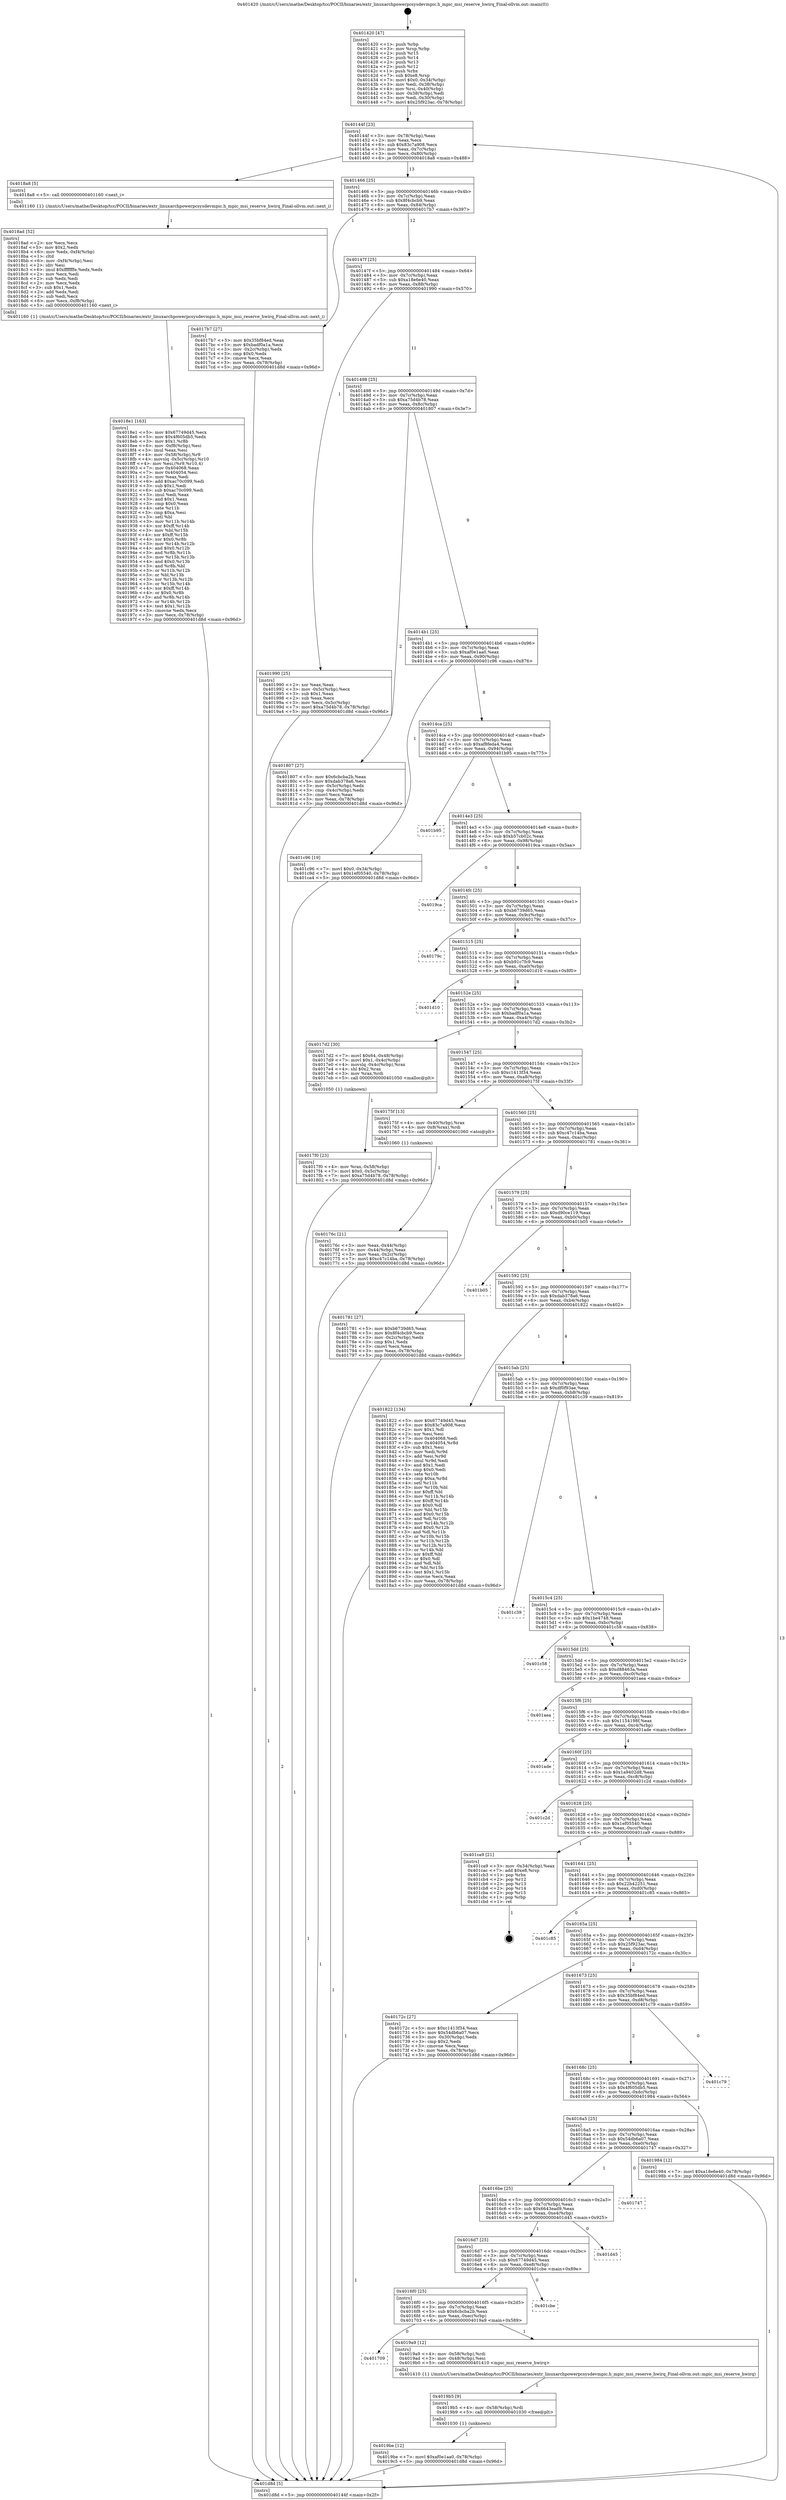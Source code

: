 digraph "0x401420" {
  label = "0x401420 (/mnt/c/Users/mathe/Desktop/tcc/POCII/binaries/extr_linuxarchpowerpcsysdevmpic.h_mpic_msi_reserve_hwirq_Final-ollvm.out::main(0))"
  labelloc = "t"
  node[shape=record]

  Entry [label="",width=0.3,height=0.3,shape=circle,fillcolor=black,style=filled]
  "0x40144f" [label="{
     0x40144f [23]\l
     | [instrs]\l
     &nbsp;&nbsp;0x40144f \<+3\>: mov -0x78(%rbp),%eax\l
     &nbsp;&nbsp;0x401452 \<+2\>: mov %eax,%ecx\l
     &nbsp;&nbsp;0x401454 \<+6\>: sub $0x83c7a908,%ecx\l
     &nbsp;&nbsp;0x40145a \<+3\>: mov %eax,-0x7c(%rbp)\l
     &nbsp;&nbsp;0x40145d \<+3\>: mov %ecx,-0x80(%rbp)\l
     &nbsp;&nbsp;0x401460 \<+6\>: je 00000000004018a8 \<main+0x488\>\l
  }"]
  "0x4018a8" [label="{
     0x4018a8 [5]\l
     | [instrs]\l
     &nbsp;&nbsp;0x4018a8 \<+5\>: call 0000000000401160 \<next_i\>\l
     | [calls]\l
     &nbsp;&nbsp;0x401160 \{1\} (/mnt/c/Users/mathe/Desktop/tcc/POCII/binaries/extr_linuxarchpowerpcsysdevmpic.h_mpic_msi_reserve_hwirq_Final-ollvm.out::next_i)\l
  }"]
  "0x401466" [label="{
     0x401466 [25]\l
     | [instrs]\l
     &nbsp;&nbsp;0x401466 \<+5\>: jmp 000000000040146b \<main+0x4b\>\l
     &nbsp;&nbsp;0x40146b \<+3\>: mov -0x7c(%rbp),%eax\l
     &nbsp;&nbsp;0x40146e \<+5\>: sub $0x8f4cbcb9,%eax\l
     &nbsp;&nbsp;0x401473 \<+6\>: mov %eax,-0x84(%rbp)\l
     &nbsp;&nbsp;0x401479 \<+6\>: je 00000000004017b7 \<main+0x397\>\l
  }"]
  Exit [label="",width=0.3,height=0.3,shape=circle,fillcolor=black,style=filled,peripheries=2]
  "0x4017b7" [label="{
     0x4017b7 [27]\l
     | [instrs]\l
     &nbsp;&nbsp;0x4017b7 \<+5\>: mov $0x35bf84ed,%eax\l
     &nbsp;&nbsp;0x4017bc \<+5\>: mov $0xbadf0a1a,%ecx\l
     &nbsp;&nbsp;0x4017c1 \<+3\>: mov -0x2c(%rbp),%edx\l
     &nbsp;&nbsp;0x4017c4 \<+3\>: cmp $0x0,%edx\l
     &nbsp;&nbsp;0x4017c7 \<+3\>: cmove %ecx,%eax\l
     &nbsp;&nbsp;0x4017ca \<+3\>: mov %eax,-0x78(%rbp)\l
     &nbsp;&nbsp;0x4017cd \<+5\>: jmp 0000000000401d8d \<main+0x96d\>\l
  }"]
  "0x40147f" [label="{
     0x40147f [25]\l
     | [instrs]\l
     &nbsp;&nbsp;0x40147f \<+5\>: jmp 0000000000401484 \<main+0x64\>\l
     &nbsp;&nbsp;0x401484 \<+3\>: mov -0x7c(%rbp),%eax\l
     &nbsp;&nbsp;0x401487 \<+5\>: sub $0xa18e6e40,%eax\l
     &nbsp;&nbsp;0x40148c \<+6\>: mov %eax,-0x88(%rbp)\l
     &nbsp;&nbsp;0x401492 \<+6\>: je 0000000000401990 \<main+0x570\>\l
  }"]
  "0x4019be" [label="{
     0x4019be [12]\l
     | [instrs]\l
     &nbsp;&nbsp;0x4019be \<+7\>: movl $0xaf0e1aa0,-0x78(%rbp)\l
     &nbsp;&nbsp;0x4019c5 \<+5\>: jmp 0000000000401d8d \<main+0x96d\>\l
  }"]
  "0x401990" [label="{
     0x401990 [25]\l
     | [instrs]\l
     &nbsp;&nbsp;0x401990 \<+2\>: xor %eax,%eax\l
     &nbsp;&nbsp;0x401992 \<+3\>: mov -0x5c(%rbp),%ecx\l
     &nbsp;&nbsp;0x401995 \<+3\>: sub $0x1,%eax\l
     &nbsp;&nbsp;0x401998 \<+2\>: sub %eax,%ecx\l
     &nbsp;&nbsp;0x40199a \<+3\>: mov %ecx,-0x5c(%rbp)\l
     &nbsp;&nbsp;0x40199d \<+7\>: movl $0xa75d4b78,-0x78(%rbp)\l
     &nbsp;&nbsp;0x4019a4 \<+5\>: jmp 0000000000401d8d \<main+0x96d\>\l
  }"]
  "0x401498" [label="{
     0x401498 [25]\l
     | [instrs]\l
     &nbsp;&nbsp;0x401498 \<+5\>: jmp 000000000040149d \<main+0x7d\>\l
     &nbsp;&nbsp;0x40149d \<+3\>: mov -0x7c(%rbp),%eax\l
     &nbsp;&nbsp;0x4014a0 \<+5\>: sub $0xa75d4b78,%eax\l
     &nbsp;&nbsp;0x4014a5 \<+6\>: mov %eax,-0x8c(%rbp)\l
     &nbsp;&nbsp;0x4014ab \<+6\>: je 0000000000401807 \<main+0x3e7\>\l
  }"]
  "0x4019b5" [label="{
     0x4019b5 [9]\l
     | [instrs]\l
     &nbsp;&nbsp;0x4019b5 \<+4\>: mov -0x58(%rbp),%rdi\l
     &nbsp;&nbsp;0x4019b9 \<+5\>: call 0000000000401030 \<free@plt\>\l
     | [calls]\l
     &nbsp;&nbsp;0x401030 \{1\} (unknown)\l
  }"]
  "0x401807" [label="{
     0x401807 [27]\l
     | [instrs]\l
     &nbsp;&nbsp;0x401807 \<+5\>: mov $0x6cbcba2b,%eax\l
     &nbsp;&nbsp;0x40180c \<+5\>: mov $0xdab378a6,%ecx\l
     &nbsp;&nbsp;0x401811 \<+3\>: mov -0x5c(%rbp),%edx\l
     &nbsp;&nbsp;0x401814 \<+3\>: cmp -0x4c(%rbp),%edx\l
     &nbsp;&nbsp;0x401817 \<+3\>: cmovl %ecx,%eax\l
     &nbsp;&nbsp;0x40181a \<+3\>: mov %eax,-0x78(%rbp)\l
     &nbsp;&nbsp;0x40181d \<+5\>: jmp 0000000000401d8d \<main+0x96d\>\l
  }"]
  "0x4014b1" [label="{
     0x4014b1 [25]\l
     | [instrs]\l
     &nbsp;&nbsp;0x4014b1 \<+5\>: jmp 00000000004014b6 \<main+0x96\>\l
     &nbsp;&nbsp;0x4014b6 \<+3\>: mov -0x7c(%rbp),%eax\l
     &nbsp;&nbsp;0x4014b9 \<+5\>: sub $0xaf0e1aa0,%eax\l
     &nbsp;&nbsp;0x4014be \<+6\>: mov %eax,-0x90(%rbp)\l
     &nbsp;&nbsp;0x4014c4 \<+6\>: je 0000000000401c96 \<main+0x876\>\l
  }"]
  "0x401709" [label="{
     0x401709\l
  }", style=dashed]
  "0x401c96" [label="{
     0x401c96 [19]\l
     | [instrs]\l
     &nbsp;&nbsp;0x401c96 \<+7\>: movl $0x0,-0x34(%rbp)\l
     &nbsp;&nbsp;0x401c9d \<+7\>: movl $0x1ef05540,-0x78(%rbp)\l
     &nbsp;&nbsp;0x401ca4 \<+5\>: jmp 0000000000401d8d \<main+0x96d\>\l
  }"]
  "0x4014ca" [label="{
     0x4014ca [25]\l
     | [instrs]\l
     &nbsp;&nbsp;0x4014ca \<+5\>: jmp 00000000004014cf \<main+0xaf\>\l
     &nbsp;&nbsp;0x4014cf \<+3\>: mov -0x7c(%rbp),%eax\l
     &nbsp;&nbsp;0x4014d2 \<+5\>: sub $0xaf8feda4,%eax\l
     &nbsp;&nbsp;0x4014d7 \<+6\>: mov %eax,-0x94(%rbp)\l
     &nbsp;&nbsp;0x4014dd \<+6\>: je 0000000000401b95 \<main+0x775\>\l
  }"]
  "0x4019a9" [label="{
     0x4019a9 [12]\l
     | [instrs]\l
     &nbsp;&nbsp;0x4019a9 \<+4\>: mov -0x58(%rbp),%rdi\l
     &nbsp;&nbsp;0x4019ad \<+3\>: mov -0x48(%rbp),%esi\l
     &nbsp;&nbsp;0x4019b0 \<+5\>: call 0000000000401410 \<mpic_msi_reserve_hwirq\>\l
     | [calls]\l
     &nbsp;&nbsp;0x401410 \{1\} (/mnt/c/Users/mathe/Desktop/tcc/POCII/binaries/extr_linuxarchpowerpcsysdevmpic.h_mpic_msi_reserve_hwirq_Final-ollvm.out::mpic_msi_reserve_hwirq)\l
  }"]
  "0x401b95" [label="{
     0x401b95\l
  }", style=dashed]
  "0x4014e3" [label="{
     0x4014e3 [25]\l
     | [instrs]\l
     &nbsp;&nbsp;0x4014e3 \<+5\>: jmp 00000000004014e8 \<main+0xc8\>\l
     &nbsp;&nbsp;0x4014e8 \<+3\>: mov -0x7c(%rbp),%eax\l
     &nbsp;&nbsp;0x4014eb \<+5\>: sub $0xb57cb02c,%eax\l
     &nbsp;&nbsp;0x4014f0 \<+6\>: mov %eax,-0x98(%rbp)\l
     &nbsp;&nbsp;0x4014f6 \<+6\>: je 00000000004019ca \<main+0x5aa\>\l
  }"]
  "0x4016f0" [label="{
     0x4016f0 [25]\l
     | [instrs]\l
     &nbsp;&nbsp;0x4016f0 \<+5\>: jmp 00000000004016f5 \<main+0x2d5\>\l
     &nbsp;&nbsp;0x4016f5 \<+3\>: mov -0x7c(%rbp),%eax\l
     &nbsp;&nbsp;0x4016f8 \<+5\>: sub $0x6cbcba2b,%eax\l
     &nbsp;&nbsp;0x4016fd \<+6\>: mov %eax,-0xec(%rbp)\l
     &nbsp;&nbsp;0x401703 \<+6\>: je 00000000004019a9 \<main+0x589\>\l
  }"]
  "0x4019ca" [label="{
     0x4019ca\l
  }", style=dashed]
  "0x4014fc" [label="{
     0x4014fc [25]\l
     | [instrs]\l
     &nbsp;&nbsp;0x4014fc \<+5\>: jmp 0000000000401501 \<main+0xe1\>\l
     &nbsp;&nbsp;0x401501 \<+3\>: mov -0x7c(%rbp),%eax\l
     &nbsp;&nbsp;0x401504 \<+5\>: sub $0xb6739d65,%eax\l
     &nbsp;&nbsp;0x401509 \<+6\>: mov %eax,-0x9c(%rbp)\l
     &nbsp;&nbsp;0x40150f \<+6\>: je 000000000040179c \<main+0x37c\>\l
  }"]
  "0x401cbe" [label="{
     0x401cbe\l
  }", style=dashed]
  "0x40179c" [label="{
     0x40179c\l
  }", style=dashed]
  "0x401515" [label="{
     0x401515 [25]\l
     | [instrs]\l
     &nbsp;&nbsp;0x401515 \<+5\>: jmp 000000000040151a \<main+0xfa\>\l
     &nbsp;&nbsp;0x40151a \<+3\>: mov -0x7c(%rbp),%eax\l
     &nbsp;&nbsp;0x40151d \<+5\>: sub $0xb91c7fc9,%eax\l
     &nbsp;&nbsp;0x401522 \<+6\>: mov %eax,-0xa0(%rbp)\l
     &nbsp;&nbsp;0x401528 \<+6\>: je 0000000000401d10 \<main+0x8f0\>\l
  }"]
  "0x4016d7" [label="{
     0x4016d7 [25]\l
     | [instrs]\l
     &nbsp;&nbsp;0x4016d7 \<+5\>: jmp 00000000004016dc \<main+0x2bc\>\l
     &nbsp;&nbsp;0x4016dc \<+3\>: mov -0x7c(%rbp),%eax\l
     &nbsp;&nbsp;0x4016df \<+5\>: sub $0x67749d45,%eax\l
     &nbsp;&nbsp;0x4016e4 \<+6\>: mov %eax,-0xe8(%rbp)\l
     &nbsp;&nbsp;0x4016ea \<+6\>: je 0000000000401cbe \<main+0x89e\>\l
  }"]
  "0x401d10" [label="{
     0x401d10\l
  }", style=dashed]
  "0x40152e" [label="{
     0x40152e [25]\l
     | [instrs]\l
     &nbsp;&nbsp;0x40152e \<+5\>: jmp 0000000000401533 \<main+0x113\>\l
     &nbsp;&nbsp;0x401533 \<+3\>: mov -0x7c(%rbp),%eax\l
     &nbsp;&nbsp;0x401536 \<+5\>: sub $0xbadf0a1a,%eax\l
     &nbsp;&nbsp;0x40153b \<+6\>: mov %eax,-0xa4(%rbp)\l
     &nbsp;&nbsp;0x401541 \<+6\>: je 00000000004017d2 \<main+0x3b2\>\l
  }"]
  "0x401d45" [label="{
     0x401d45\l
  }", style=dashed]
  "0x4017d2" [label="{
     0x4017d2 [30]\l
     | [instrs]\l
     &nbsp;&nbsp;0x4017d2 \<+7\>: movl $0x64,-0x48(%rbp)\l
     &nbsp;&nbsp;0x4017d9 \<+7\>: movl $0x1,-0x4c(%rbp)\l
     &nbsp;&nbsp;0x4017e0 \<+4\>: movslq -0x4c(%rbp),%rax\l
     &nbsp;&nbsp;0x4017e4 \<+4\>: shl $0x2,%rax\l
     &nbsp;&nbsp;0x4017e8 \<+3\>: mov %rax,%rdi\l
     &nbsp;&nbsp;0x4017eb \<+5\>: call 0000000000401050 \<malloc@plt\>\l
     | [calls]\l
     &nbsp;&nbsp;0x401050 \{1\} (unknown)\l
  }"]
  "0x401547" [label="{
     0x401547 [25]\l
     | [instrs]\l
     &nbsp;&nbsp;0x401547 \<+5\>: jmp 000000000040154c \<main+0x12c\>\l
     &nbsp;&nbsp;0x40154c \<+3\>: mov -0x7c(%rbp),%eax\l
     &nbsp;&nbsp;0x40154f \<+5\>: sub $0xc1413f34,%eax\l
     &nbsp;&nbsp;0x401554 \<+6\>: mov %eax,-0xa8(%rbp)\l
     &nbsp;&nbsp;0x40155a \<+6\>: je 000000000040175f \<main+0x33f\>\l
  }"]
  "0x4016be" [label="{
     0x4016be [25]\l
     | [instrs]\l
     &nbsp;&nbsp;0x4016be \<+5\>: jmp 00000000004016c3 \<main+0x2a3\>\l
     &nbsp;&nbsp;0x4016c3 \<+3\>: mov -0x7c(%rbp),%eax\l
     &nbsp;&nbsp;0x4016c6 \<+5\>: sub $0x6643ead9,%eax\l
     &nbsp;&nbsp;0x4016cb \<+6\>: mov %eax,-0xe4(%rbp)\l
     &nbsp;&nbsp;0x4016d1 \<+6\>: je 0000000000401d45 \<main+0x925\>\l
  }"]
  "0x40175f" [label="{
     0x40175f [13]\l
     | [instrs]\l
     &nbsp;&nbsp;0x40175f \<+4\>: mov -0x40(%rbp),%rax\l
     &nbsp;&nbsp;0x401763 \<+4\>: mov 0x8(%rax),%rdi\l
     &nbsp;&nbsp;0x401767 \<+5\>: call 0000000000401060 \<atoi@plt\>\l
     | [calls]\l
     &nbsp;&nbsp;0x401060 \{1\} (unknown)\l
  }"]
  "0x401560" [label="{
     0x401560 [25]\l
     | [instrs]\l
     &nbsp;&nbsp;0x401560 \<+5\>: jmp 0000000000401565 \<main+0x145\>\l
     &nbsp;&nbsp;0x401565 \<+3\>: mov -0x7c(%rbp),%eax\l
     &nbsp;&nbsp;0x401568 \<+5\>: sub $0xc47c14ba,%eax\l
     &nbsp;&nbsp;0x40156d \<+6\>: mov %eax,-0xac(%rbp)\l
     &nbsp;&nbsp;0x401573 \<+6\>: je 0000000000401781 \<main+0x361\>\l
  }"]
  "0x401747" [label="{
     0x401747\l
  }", style=dashed]
  "0x401781" [label="{
     0x401781 [27]\l
     | [instrs]\l
     &nbsp;&nbsp;0x401781 \<+5\>: mov $0xb6739d65,%eax\l
     &nbsp;&nbsp;0x401786 \<+5\>: mov $0x8f4cbcb9,%ecx\l
     &nbsp;&nbsp;0x40178b \<+3\>: mov -0x2c(%rbp),%edx\l
     &nbsp;&nbsp;0x40178e \<+3\>: cmp $0x1,%edx\l
     &nbsp;&nbsp;0x401791 \<+3\>: cmovl %ecx,%eax\l
     &nbsp;&nbsp;0x401794 \<+3\>: mov %eax,-0x78(%rbp)\l
     &nbsp;&nbsp;0x401797 \<+5\>: jmp 0000000000401d8d \<main+0x96d\>\l
  }"]
  "0x401579" [label="{
     0x401579 [25]\l
     | [instrs]\l
     &nbsp;&nbsp;0x401579 \<+5\>: jmp 000000000040157e \<main+0x15e\>\l
     &nbsp;&nbsp;0x40157e \<+3\>: mov -0x7c(%rbp),%eax\l
     &nbsp;&nbsp;0x401581 \<+5\>: sub $0xd90ce119,%eax\l
     &nbsp;&nbsp;0x401586 \<+6\>: mov %eax,-0xb0(%rbp)\l
     &nbsp;&nbsp;0x40158c \<+6\>: je 0000000000401b05 \<main+0x6e5\>\l
  }"]
  "0x4016a5" [label="{
     0x4016a5 [25]\l
     | [instrs]\l
     &nbsp;&nbsp;0x4016a5 \<+5\>: jmp 00000000004016aa \<main+0x28a\>\l
     &nbsp;&nbsp;0x4016aa \<+3\>: mov -0x7c(%rbp),%eax\l
     &nbsp;&nbsp;0x4016ad \<+5\>: sub $0x54db6a07,%eax\l
     &nbsp;&nbsp;0x4016b2 \<+6\>: mov %eax,-0xe0(%rbp)\l
     &nbsp;&nbsp;0x4016b8 \<+6\>: je 0000000000401747 \<main+0x327\>\l
  }"]
  "0x401b05" [label="{
     0x401b05\l
  }", style=dashed]
  "0x401592" [label="{
     0x401592 [25]\l
     | [instrs]\l
     &nbsp;&nbsp;0x401592 \<+5\>: jmp 0000000000401597 \<main+0x177\>\l
     &nbsp;&nbsp;0x401597 \<+3\>: mov -0x7c(%rbp),%eax\l
     &nbsp;&nbsp;0x40159a \<+5\>: sub $0xdab378a6,%eax\l
     &nbsp;&nbsp;0x40159f \<+6\>: mov %eax,-0xb4(%rbp)\l
     &nbsp;&nbsp;0x4015a5 \<+6\>: je 0000000000401822 \<main+0x402\>\l
  }"]
  "0x401984" [label="{
     0x401984 [12]\l
     | [instrs]\l
     &nbsp;&nbsp;0x401984 \<+7\>: movl $0xa18e6e40,-0x78(%rbp)\l
     &nbsp;&nbsp;0x40198b \<+5\>: jmp 0000000000401d8d \<main+0x96d\>\l
  }"]
  "0x401822" [label="{
     0x401822 [134]\l
     | [instrs]\l
     &nbsp;&nbsp;0x401822 \<+5\>: mov $0x67749d45,%eax\l
     &nbsp;&nbsp;0x401827 \<+5\>: mov $0x83c7a908,%ecx\l
     &nbsp;&nbsp;0x40182c \<+2\>: mov $0x1,%dl\l
     &nbsp;&nbsp;0x40182e \<+2\>: xor %esi,%esi\l
     &nbsp;&nbsp;0x401830 \<+7\>: mov 0x404068,%edi\l
     &nbsp;&nbsp;0x401837 \<+8\>: mov 0x404054,%r8d\l
     &nbsp;&nbsp;0x40183f \<+3\>: sub $0x1,%esi\l
     &nbsp;&nbsp;0x401842 \<+3\>: mov %edi,%r9d\l
     &nbsp;&nbsp;0x401845 \<+3\>: add %esi,%r9d\l
     &nbsp;&nbsp;0x401848 \<+4\>: imul %r9d,%edi\l
     &nbsp;&nbsp;0x40184c \<+3\>: and $0x1,%edi\l
     &nbsp;&nbsp;0x40184f \<+3\>: cmp $0x0,%edi\l
     &nbsp;&nbsp;0x401852 \<+4\>: sete %r10b\l
     &nbsp;&nbsp;0x401856 \<+4\>: cmp $0xa,%r8d\l
     &nbsp;&nbsp;0x40185a \<+4\>: setl %r11b\l
     &nbsp;&nbsp;0x40185e \<+3\>: mov %r10b,%bl\l
     &nbsp;&nbsp;0x401861 \<+3\>: xor $0xff,%bl\l
     &nbsp;&nbsp;0x401864 \<+3\>: mov %r11b,%r14b\l
     &nbsp;&nbsp;0x401867 \<+4\>: xor $0xff,%r14b\l
     &nbsp;&nbsp;0x40186b \<+3\>: xor $0x0,%dl\l
     &nbsp;&nbsp;0x40186e \<+3\>: mov %bl,%r15b\l
     &nbsp;&nbsp;0x401871 \<+4\>: and $0x0,%r15b\l
     &nbsp;&nbsp;0x401875 \<+3\>: and %dl,%r10b\l
     &nbsp;&nbsp;0x401878 \<+3\>: mov %r14b,%r12b\l
     &nbsp;&nbsp;0x40187b \<+4\>: and $0x0,%r12b\l
     &nbsp;&nbsp;0x40187f \<+3\>: and %dl,%r11b\l
     &nbsp;&nbsp;0x401882 \<+3\>: or %r10b,%r15b\l
     &nbsp;&nbsp;0x401885 \<+3\>: or %r11b,%r12b\l
     &nbsp;&nbsp;0x401888 \<+3\>: xor %r12b,%r15b\l
     &nbsp;&nbsp;0x40188b \<+3\>: or %r14b,%bl\l
     &nbsp;&nbsp;0x40188e \<+3\>: xor $0xff,%bl\l
     &nbsp;&nbsp;0x401891 \<+3\>: or $0x0,%dl\l
     &nbsp;&nbsp;0x401894 \<+2\>: and %dl,%bl\l
     &nbsp;&nbsp;0x401896 \<+3\>: or %bl,%r15b\l
     &nbsp;&nbsp;0x401899 \<+4\>: test $0x1,%r15b\l
     &nbsp;&nbsp;0x40189d \<+3\>: cmovne %ecx,%eax\l
     &nbsp;&nbsp;0x4018a0 \<+3\>: mov %eax,-0x78(%rbp)\l
     &nbsp;&nbsp;0x4018a3 \<+5\>: jmp 0000000000401d8d \<main+0x96d\>\l
  }"]
  "0x4015ab" [label="{
     0x4015ab [25]\l
     | [instrs]\l
     &nbsp;&nbsp;0x4015ab \<+5\>: jmp 00000000004015b0 \<main+0x190\>\l
     &nbsp;&nbsp;0x4015b0 \<+3\>: mov -0x7c(%rbp),%eax\l
     &nbsp;&nbsp;0x4015b3 \<+5\>: sub $0xdf0f93ae,%eax\l
     &nbsp;&nbsp;0x4015b8 \<+6\>: mov %eax,-0xb8(%rbp)\l
     &nbsp;&nbsp;0x4015be \<+6\>: je 0000000000401c39 \<main+0x819\>\l
  }"]
  "0x40168c" [label="{
     0x40168c [25]\l
     | [instrs]\l
     &nbsp;&nbsp;0x40168c \<+5\>: jmp 0000000000401691 \<main+0x271\>\l
     &nbsp;&nbsp;0x401691 \<+3\>: mov -0x7c(%rbp),%eax\l
     &nbsp;&nbsp;0x401694 \<+5\>: sub $0x4f605db5,%eax\l
     &nbsp;&nbsp;0x401699 \<+6\>: mov %eax,-0xdc(%rbp)\l
     &nbsp;&nbsp;0x40169f \<+6\>: je 0000000000401984 \<main+0x564\>\l
  }"]
  "0x401c39" [label="{
     0x401c39\l
  }", style=dashed]
  "0x4015c4" [label="{
     0x4015c4 [25]\l
     | [instrs]\l
     &nbsp;&nbsp;0x4015c4 \<+5\>: jmp 00000000004015c9 \<main+0x1a9\>\l
     &nbsp;&nbsp;0x4015c9 \<+3\>: mov -0x7c(%rbp),%eax\l
     &nbsp;&nbsp;0x4015cc \<+5\>: sub $0x1be4748,%eax\l
     &nbsp;&nbsp;0x4015d1 \<+6\>: mov %eax,-0xbc(%rbp)\l
     &nbsp;&nbsp;0x4015d7 \<+6\>: je 0000000000401c58 \<main+0x838\>\l
  }"]
  "0x401c79" [label="{
     0x401c79\l
  }", style=dashed]
  "0x401c58" [label="{
     0x401c58\l
  }", style=dashed]
  "0x4015dd" [label="{
     0x4015dd [25]\l
     | [instrs]\l
     &nbsp;&nbsp;0x4015dd \<+5\>: jmp 00000000004015e2 \<main+0x1c2\>\l
     &nbsp;&nbsp;0x4015e2 \<+3\>: mov -0x7c(%rbp),%eax\l
     &nbsp;&nbsp;0x4015e5 \<+5\>: sub $0xd88463a,%eax\l
     &nbsp;&nbsp;0x4015ea \<+6\>: mov %eax,-0xc0(%rbp)\l
     &nbsp;&nbsp;0x4015f0 \<+6\>: je 0000000000401aea \<main+0x6ca\>\l
  }"]
  "0x4018e1" [label="{
     0x4018e1 [163]\l
     | [instrs]\l
     &nbsp;&nbsp;0x4018e1 \<+5\>: mov $0x67749d45,%ecx\l
     &nbsp;&nbsp;0x4018e6 \<+5\>: mov $0x4f605db5,%edx\l
     &nbsp;&nbsp;0x4018eb \<+3\>: mov $0x1,%r8b\l
     &nbsp;&nbsp;0x4018ee \<+6\>: mov -0xf8(%rbp),%esi\l
     &nbsp;&nbsp;0x4018f4 \<+3\>: imul %eax,%esi\l
     &nbsp;&nbsp;0x4018f7 \<+4\>: mov -0x58(%rbp),%r9\l
     &nbsp;&nbsp;0x4018fb \<+4\>: movslq -0x5c(%rbp),%r10\l
     &nbsp;&nbsp;0x4018ff \<+4\>: mov %esi,(%r9,%r10,4)\l
     &nbsp;&nbsp;0x401903 \<+7\>: mov 0x404068,%eax\l
     &nbsp;&nbsp;0x40190a \<+7\>: mov 0x404054,%esi\l
     &nbsp;&nbsp;0x401911 \<+2\>: mov %eax,%edi\l
     &nbsp;&nbsp;0x401913 \<+6\>: add $0xac70c099,%edi\l
     &nbsp;&nbsp;0x401919 \<+3\>: sub $0x1,%edi\l
     &nbsp;&nbsp;0x40191c \<+6\>: sub $0xac70c099,%edi\l
     &nbsp;&nbsp;0x401922 \<+3\>: imul %edi,%eax\l
     &nbsp;&nbsp;0x401925 \<+3\>: and $0x1,%eax\l
     &nbsp;&nbsp;0x401928 \<+3\>: cmp $0x0,%eax\l
     &nbsp;&nbsp;0x40192b \<+4\>: sete %r11b\l
     &nbsp;&nbsp;0x40192f \<+3\>: cmp $0xa,%esi\l
     &nbsp;&nbsp;0x401932 \<+3\>: setl %bl\l
     &nbsp;&nbsp;0x401935 \<+3\>: mov %r11b,%r14b\l
     &nbsp;&nbsp;0x401938 \<+4\>: xor $0xff,%r14b\l
     &nbsp;&nbsp;0x40193c \<+3\>: mov %bl,%r15b\l
     &nbsp;&nbsp;0x40193f \<+4\>: xor $0xff,%r15b\l
     &nbsp;&nbsp;0x401943 \<+4\>: xor $0x0,%r8b\l
     &nbsp;&nbsp;0x401947 \<+3\>: mov %r14b,%r12b\l
     &nbsp;&nbsp;0x40194a \<+4\>: and $0x0,%r12b\l
     &nbsp;&nbsp;0x40194e \<+3\>: and %r8b,%r11b\l
     &nbsp;&nbsp;0x401951 \<+3\>: mov %r15b,%r13b\l
     &nbsp;&nbsp;0x401954 \<+4\>: and $0x0,%r13b\l
     &nbsp;&nbsp;0x401958 \<+3\>: and %r8b,%bl\l
     &nbsp;&nbsp;0x40195b \<+3\>: or %r11b,%r12b\l
     &nbsp;&nbsp;0x40195e \<+3\>: or %bl,%r13b\l
     &nbsp;&nbsp;0x401961 \<+3\>: xor %r13b,%r12b\l
     &nbsp;&nbsp;0x401964 \<+3\>: or %r15b,%r14b\l
     &nbsp;&nbsp;0x401967 \<+4\>: xor $0xff,%r14b\l
     &nbsp;&nbsp;0x40196b \<+4\>: or $0x0,%r8b\l
     &nbsp;&nbsp;0x40196f \<+3\>: and %r8b,%r14b\l
     &nbsp;&nbsp;0x401972 \<+3\>: or %r14b,%r12b\l
     &nbsp;&nbsp;0x401975 \<+4\>: test $0x1,%r12b\l
     &nbsp;&nbsp;0x401979 \<+3\>: cmovne %edx,%ecx\l
     &nbsp;&nbsp;0x40197c \<+3\>: mov %ecx,-0x78(%rbp)\l
     &nbsp;&nbsp;0x40197f \<+5\>: jmp 0000000000401d8d \<main+0x96d\>\l
  }"]
  "0x401aea" [label="{
     0x401aea\l
  }", style=dashed]
  "0x4015f6" [label="{
     0x4015f6 [25]\l
     | [instrs]\l
     &nbsp;&nbsp;0x4015f6 \<+5\>: jmp 00000000004015fb \<main+0x1db\>\l
     &nbsp;&nbsp;0x4015fb \<+3\>: mov -0x7c(%rbp),%eax\l
     &nbsp;&nbsp;0x4015fe \<+5\>: sub $0x1154198f,%eax\l
     &nbsp;&nbsp;0x401603 \<+6\>: mov %eax,-0xc4(%rbp)\l
     &nbsp;&nbsp;0x401609 \<+6\>: je 0000000000401ade \<main+0x6be\>\l
  }"]
  "0x4018ad" [label="{
     0x4018ad [52]\l
     | [instrs]\l
     &nbsp;&nbsp;0x4018ad \<+2\>: xor %ecx,%ecx\l
     &nbsp;&nbsp;0x4018af \<+5\>: mov $0x2,%edx\l
     &nbsp;&nbsp;0x4018b4 \<+6\>: mov %edx,-0xf4(%rbp)\l
     &nbsp;&nbsp;0x4018ba \<+1\>: cltd\l
     &nbsp;&nbsp;0x4018bb \<+6\>: mov -0xf4(%rbp),%esi\l
     &nbsp;&nbsp;0x4018c1 \<+2\>: idiv %esi\l
     &nbsp;&nbsp;0x4018c3 \<+6\>: imul $0xfffffffe,%edx,%edx\l
     &nbsp;&nbsp;0x4018c9 \<+2\>: mov %ecx,%edi\l
     &nbsp;&nbsp;0x4018cb \<+2\>: sub %edx,%edi\l
     &nbsp;&nbsp;0x4018cd \<+2\>: mov %ecx,%edx\l
     &nbsp;&nbsp;0x4018cf \<+3\>: sub $0x1,%edx\l
     &nbsp;&nbsp;0x4018d2 \<+2\>: add %edx,%edi\l
     &nbsp;&nbsp;0x4018d4 \<+2\>: sub %edi,%ecx\l
     &nbsp;&nbsp;0x4018d6 \<+6\>: mov %ecx,-0xf8(%rbp)\l
     &nbsp;&nbsp;0x4018dc \<+5\>: call 0000000000401160 \<next_i\>\l
     | [calls]\l
     &nbsp;&nbsp;0x401160 \{1\} (/mnt/c/Users/mathe/Desktop/tcc/POCII/binaries/extr_linuxarchpowerpcsysdevmpic.h_mpic_msi_reserve_hwirq_Final-ollvm.out::next_i)\l
  }"]
  "0x401ade" [label="{
     0x401ade\l
  }", style=dashed]
  "0x40160f" [label="{
     0x40160f [25]\l
     | [instrs]\l
     &nbsp;&nbsp;0x40160f \<+5\>: jmp 0000000000401614 \<main+0x1f4\>\l
     &nbsp;&nbsp;0x401614 \<+3\>: mov -0x7c(%rbp),%eax\l
     &nbsp;&nbsp;0x401617 \<+5\>: sub $0x1a9402d8,%eax\l
     &nbsp;&nbsp;0x40161c \<+6\>: mov %eax,-0xc8(%rbp)\l
     &nbsp;&nbsp;0x401622 \<+6\>: je 0000000000401c2d \<main+0x80d\>\l
  }"]
  "0x4017f0" [label="{
     0x4017f0 [23]\l
     | [instrs]\l
     &nbsp;&nbsp;0x4017f0 \<+4\>: mov %rax,-0x58(%rbp)\l
     &nbsp;&nbsp;0x4017f4 \<+7\>: movl $0x0,-0x5c(%rbp)\l
     &nbsp;&nbsp;0x4017fb \<+7\>: movl $0xa75d4b78,-0x78(%rbp)\l
     &nbsp;&nbsp;0x401802 \<+5\>: jmp 0000000000401d8d \<main+0x96d\>\l
  }"]
  "0x401c2d" [label="{
     0x401c2d\l
  }", style=dashed]
  "0x401628" [label="{
     0x401628 [25]\l
     | [instrs]\l
     &nbsp;&nbsp;0x401628 \<+5\>: jmp 000000000040162d \<main+0x20d\>\l
     &nbsp;&nbsp;0x40162d \<+3\>: mov -0x7c(%rbp),%eax\l
     &nbsp;&nbsp;0x401630 \<+5\>: sub $0x1ef05540,%eax\l
     &nbsp;&nbsp;0x401635 \<+6\>: mov %eax,-0xcc(%rbp)\l
     &nbsp;&nbsp;0x40163b \<+6\>: je 0000000000401ca9 \<main+0x889\>\l
  }"]
  "0x40176c" [label="{
     0x40176c [21]\l
     | [instrs]\l
     &nbsp;&nbsp;0x40176c \<+3\>: mov %eax,-0x44(%rbp)\l
     &nbsp;&nbsp;0x40176f \<+3\>: mov -0x44(%rbp),%eax\l
     &nbsp;&nbsp;0x401772 \<+3\>: mov %eax,-0x2c(%rbp)\l
     &nbsp;&nbsp;0x401775 \<+7\>: movl $0xc47c14ba,-0x78(%rbp)\l
     &nbsp;&nbsp;0x40177c \<+5\>: jmp 0000000000401d8d \<main+0x96d\>\l
  }"]
  "0x401ca9" [label="{
     0x401ca9 [21]\l
     | [instrs]\l
     &nbsp;&nbsp;0x401ca9 \<+3\>: mov -0x34(%rbp),%eax\l
     &nbsp;&nbsp;0x401cac \<+7\>: add $0xe8,%rsp\l
     &nbsp;&nbsp;0x401cb3 \<+1\>: pop %rbx\l
     &nbsp;&nbsp;0x401cb4 \<+2\>: pop %r12\l
     &nbsp;&nbsp;0x401cb6 \<+2\>: pop %r13\l
     &nbsp;&nbsp;0x401cb8 \<+2\>: pop %r14\l
     &nbsp;&nbsp;0x401cba \<+2\>: pop %r15\l
     &nbsp;&nbsp;0x401cbc \<+1\>: pop %rbp\l
     &nbsp;&nbsp;0x401cbd \<+1\>: ret\l
  }"]
  "0x401641" [label="{
     0x401641 [25]\l
     | [instrs]\l
     &nbsp;&nbsp;0x401641 \<+5\>: jmp 0000000000401646 \<main+0x226\>\l
     &nbsp;&nbsp;0x401646 \<+3\>: mov -0x7c(%rbp),%eax\l
     &nbsp;&nbsp;0x401649 \<+5\>: sub $0x22b42251,%eax\l
     &nbsp;&nbsp;0x40164e \<+6\>: mov %eax,-0xd0(%rbp)\l
     &nbsp;&nbsp;0x401654 \<+6\>: je 0000000000401c85 \<main+0x865\>\l
  }"]
  "0x401420" [label="{
     0x401420 [47]\l
     | [instrs]\l
     &nbsp;&nbsp;0x401420 \<+1\>: push %rbp\l
     &nbsp;&nbsp;0x401421 \<+3\>: mov %rsp,%rbp\l
     &nbsp;&nbsp;0x401424 \<+2\>: push %r15\l
     &nbsp;&nbsp;0x401426 \<+2\>: push %r14\l
     &nbsp;&nbsp;0x401428 \<+2\>: push %r13\l
     &nbsp;&nbsp;0x40142a \<+2\>: push %r12\l
     &nbsp;&nbsp;0x40142c \<+1\>: push %rbx\l
     &nbsp;&nbsp;0x40142d \<+7\>: sub $0xe8,%rsp\l
     &nbsp;&nbsp;0x401434 \<+7\>: movl $0x0,-0x34(%rbp)\l
     &nbsp;&nbsp;0x40143b \<+3\>: mov %edi,-0x38(%rbp)\l
     &nbsp;&nbsp;0x40143e \<+4\>: mov %rsi,-0x40(%rbp)\l
     &nbsp;&nbsp;0x401442 \<+3\>: mov -0x38(%rbp),%edi\l
     &nbsp;&nbsp;0x401445 \<+3\>: mov %edi,-0x30(%rbp)\l
     &nbsp;&nbsp;0x401448 \<+7\>: movl $0x25f923ac,-0x78(%rbp)\l
  }"]
  "0x401c85" [label="{
     0x401c85\l
  }", style=dashed]
  "0x40165a" [label="{
     0x40165a [25]\l
     | [instrs]\l
     &nbsp;&nbsp;0x40165a \<+5\>: jmp 000000000040165f \<main+0x23f\>\l
     &nbsp;&nbsp;0x40165f \<+3\>: mov -0x7c(%rbp),%eax\l
     &nbsp;&nbsp;0x401662 \<+5\>: sub $0x25f923ac,%eax\l
     &nbsp;&nbsp;0x401667 \<+6\>: mov %eax,-0xd4(%rbp)\l
     &nbsp;&nbsp;0x40166d \<+6\>: je 000000000040172c \<main+0x30c\>\l
  }"]
  "0x401d8d" [label="{
     0x401d8d [5]\l
     | [instrs]\l
     &nbsp;&nbsp;0x401d8d \<+5\>: jmp 000000000040144f \<main+0x2f\>\l
  }"]
  "0x40172c" [label="{
     0x40172c [27]\l
     | [instrs]\l
     &nbsp;&nbsp;0x40172c \<+5\>: mov $0xc1413f34,%eax\l
     &nbsp;&nbsp;0x401731 \<+5\>: mov $0x54db6a07,%ecx\l
     &nbsp;&nbsp;0x401736 \<+3\>: mov -0x30(%rbp),%edx\l
     &nbsp;&nbsp;0x401739 \<+3\>: cmp $0x2,%edx\l
     &nbsp;&nbsp;0x40173c \<+3\>: cmovne %ecx,%eax\l
     &nbsp;&nbsp;0x40173f \<+3\>: mov %eax,-0x78(%rbp)\l
     &nbsp;&nbsp;0x401742 \<+5\>: jmp 0000000000401d8d \<main+0x96d\>\l
  }"]
  "0x401673" [label="{
     0x401673 [25]\l
     | [instrs]\l
     &nbsp;&nbsp;0x401673 \<+5\>: jmp 0000000000401678 \<main+0x258\>\l
     &nbsp;&nbsp;0x401678 \<+3\>: mov -0x7c(%rbp),%eax\l
     &nbsp;&nbsp;0x40167b \<+5\>: sub $0x35bf84ed,%eax\l
     &nbsp;&nbsp;0x401680 \<+6\>: mov %eax,-0xd8(%rbp)\l
     &nbsp;&nbsp;0x401686 \<+6\>: je 0000000000401c79 \<main+0x859\>\l
  }"]
  Entry -> "0x401420" [label=" 1"]
  "0x40144f" -> "0x4018a8" [label=" 1"]
  "0x40144f" -> "0x401466" [label=" 13"]
  "0x401ca9" -> Exit [label=" 1"]
  "0x401466" -> "0x4017b7" [label=" 1"]
  "0x401466" -> "0x40147f" [label=" 12"]
  "0x401c96" -> "0x401d8d" [label=" 1"]
  "0x40147f" -> "0x401990" [label=" 1"]
  "0x40147f" -> "0x401498" [label=" 11"]
  "0x4019be" -> "0x401d8d" [label=" 1"]
  "0x401498" -> "0x401807" [label=" 2"]
  "0x401498" -> "0x4014b1" [label=" 9"]
  "0x4019b5" -> "0x4019be" [label=" 1"]
  "0x4014b1" -> "0x401c96" [label=" 1"]
  "0x4014b1" -> "0x4014ca" [label=" 8"]
  "0x4019a9" -> "0x4019b5" [label=" 1"]
  "0x4014ca" -> "0x401b95" [label=" 0"]
  "0x4014ca" -> "0x4014e3" [label=" 8"]
  "0x4016f0" -> "0x401709" [label=" 0"]
  "0x4014e3" -> "0x4019ca" [label=" 0"]
  "0x4014e3" -> "0x4014fc" [label=" 8"]
  "0x4016f0" -> "0x4019a9" [label=" 1"]
  "0x4014fc" -> "0x40179c" [label=" 0"]
  "0x4014fc" -> "0x401515" [label=" 8"]
  "0x4016d7" -> "0x4016f0" [label=" 1"]
  "0x401515" -> "0x401d10" [label=" 0"]
  "0x401515" -> "0x40152e" [label=" 8"]
  "0x4016d7" -> "0x401cbe" [label=" 0"]
  "0x40152e" -> "0x4017d2" [label=" 1"]
  "0x40152e" -> "0x401547" [label=" 7"]
  "0x4016be" -> "0x4016d7" [label=" 1"]
  "0x401547" -> "0x40175f" [label=" 1"]
  "0x401547" -> "0x401560" [label=" 6"]
  "0x4016be" -> "0x401d45" [label=" 0"]
  "0x401560" -> "0x401781" [label=" 1"]
  "0x401560" -> "0x401579" [label=" 5"]
  "0x4016a5" -> "0x4016be" [label=" 1"]
  "0x401579" -> "0x401b05" [label=" 0"]
  "0x401579" -> "0x401592" [label=" 5"]
  "0x4016a5" -> "0x401747" [label=" 0"]
  "0x401592" -> "0x401822" [label=" 1"]
  "0x401592" -> "0x4015ab" [label=" 4"]
  "0x401990" -> "0x401d8d" [label=" 1"]
  "0x4015ab" -> "0x401c39" [label=" 0"]
  "0x4015ab" -> "0x4015c4" [label=" 4"]
  "0x40168c" -> "0x4016a5" [label=" 1"]
  "0x4015c4" -> "0x401c58" [label=" 0"]
  "0x4015c4" -> "0x4015dd" [label=" 4"]
  "0x40168c" -> "0x401984" [label=" 1"]
  "0x4015dd" -> "0x401aea" [label=" 0"]
  "0x4015dd" -> "0x4015f6" [label=" 4"]
  "0x401673" -> "0x40168c" [label=" 2"]
  "0x4015f6" -> "0x401ade" [label=" 0"]
  "0x4015f6" -> "0x40160f" [label=" 4"]
  "0x401673" -> "0x401c79" [label=" 0"]
  "0x40160f" -> "0x401c2d" [label=" 0"]
  "0x40160f" -> "0x401628" [label=" 4"]
  "0x401984" -> "0x401d8d" [label=" 1"]
  "0x401628" -> "0x401ca9" [label=" 1"]
  "0x401628" -> "0x401641" [label=" 3"]
  "0x4018e1" -> "0x401d8d" [label=" 1"]
  "0x401641" -> "0x401c85" [label=" 0"]
  "0x401641" -> "0x40165a" [label=" 3"]
  "0x4018ad" -> "0x4018e1" [label=" 1"]
  "0x40165a" -> "0x40172c" [label=" 1"]
  "0x40165a" -> "0x401673" [label=" 2"]
  "0x40172c" -> "0x401d8d" [label=" 1"]
  "0x401420" -> "0x40144f" [label=" 1"]
  "0x401d8d" -> "0x40144f" [label=" 13"]
  "0x40175f" -> "0x40176c" [label=" 1"]
  "0x40176c" -> "0x401d8d" [label=" 1"]
  "0x401781" -> "0x401d8d" [label=" 1"]
  "0x4017b7" -> "0x401d8d" [label=" 1"]
  "0x4017d2" -> "0x4017f0" [label=" 1"]
  "0x4017f0" -> "0x401d8d" [label=" 1"]
  "0x401807" -> "0x401d8d" [label=" 2"]
  "0x401822" -> "0x401d8d" [label=" 1"]
  "0x4018a8" -> "0x4018ad" [label=" 1"]
}
